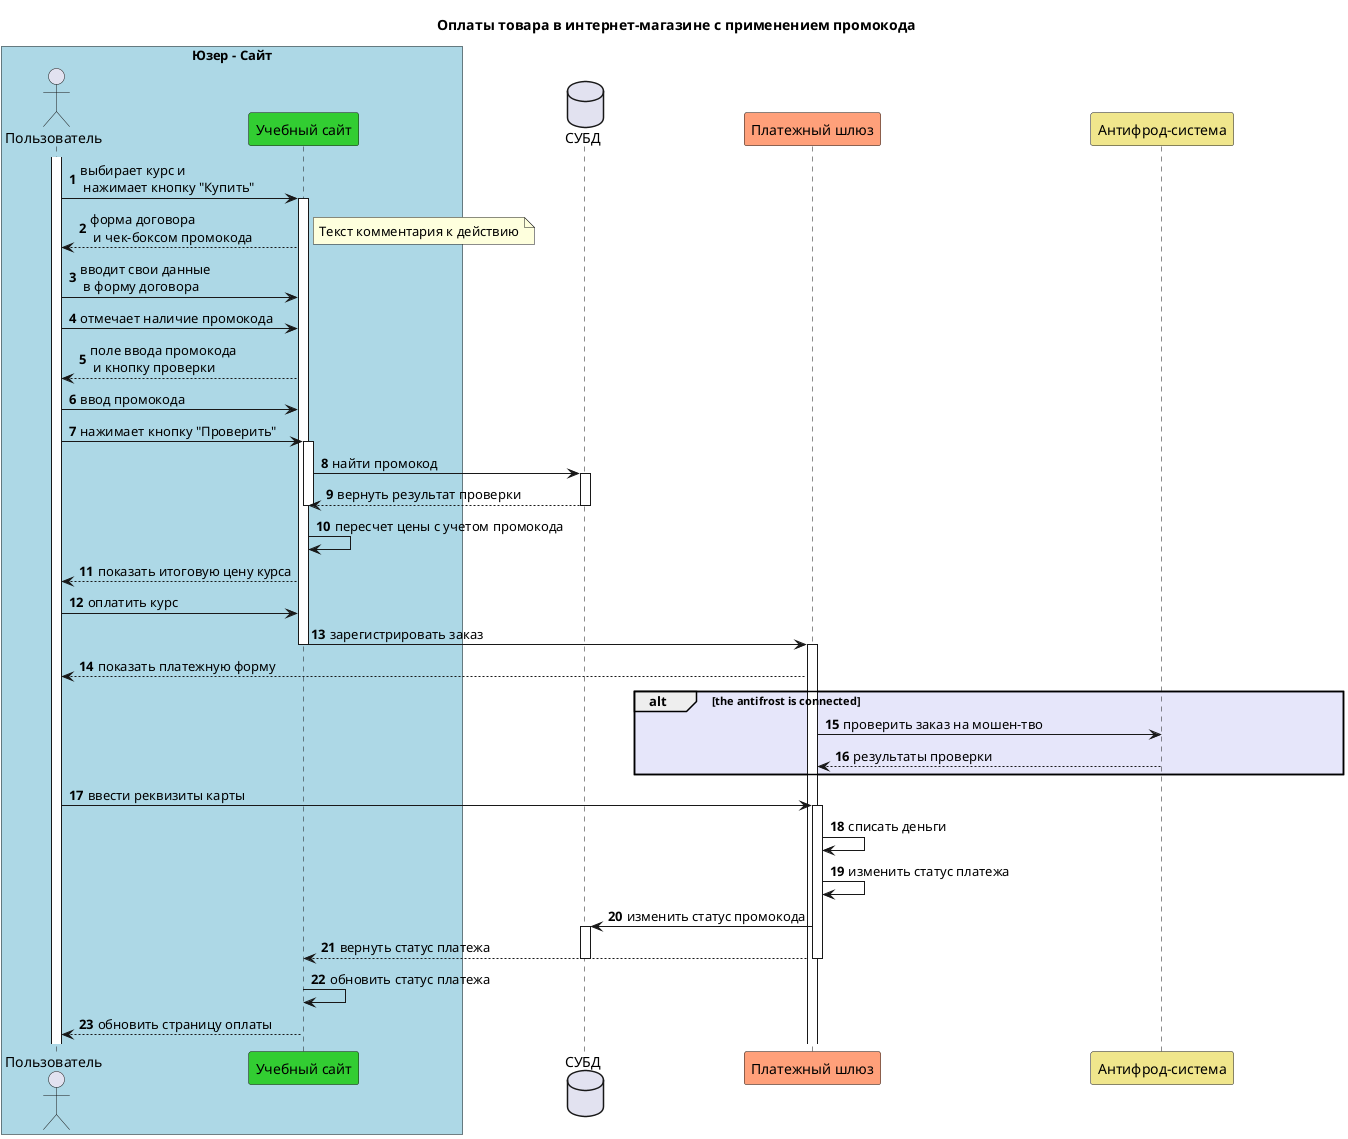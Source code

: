 @startuml anotation for file
/'
автонумерация действий, алиасы, спец. значки для объектов (actor  и т.п.)
title, skinparam, цвет фона участника, строковые переменные,
HTML-цвета, примечания, группировка в alt, activate/deactivate,
группировка участников в box (в выделением цветом).
Примечание: без else.
'/
autonumber
skinparam sequence {
    MessageAlign left
    ParticipantPadding 100
}

title Оплаты товара в интернет-магазине с применением промокода
box "Юзер - Сайт" #LightBlue
actor "Пользователь" as User order 10
participant "Учебный сайт" as Site order 20 #LimeGreen
end box

database "СУБД" as BD order 30
participant "Платежный шлюз" as Gate order 40 #LightSalmon
participant "Антифрод-система" as AntiFr order 50 #Khaki
!$pro = "промокода"
activate User
User -> Site : выбирает курс и\n нажимает кнопку "Купить"
activate Site
Site --> User: форма договора\n и чек-боксом $pro
note right: Текст комментария к действию
User -> Site: вводит свои данные\n в форму договора
User -> Site: отмечает наличие $pro
Site --> User: поле ввода $pro\n и кнопку проверки
User -> Site: ввод $pro
User -> Site: нажимает кнопку "Проверить"

activate Site
Site -> BD: найти промокод
activate BD
BD --> Site: вернуть результат проверки
deactivate BD
deactivate
Site -> Site: пересчет цены с учетом $pro
Site --> User: показать итоговую цену курса
User -> Site: оплатить курс
Site -> Gate: зарегистрировать заказ
deactivate Site
activate Gate
Gate --> User: показать платежную форму

alt #Lavender the antifrost is connected
Gate -> AntiFr: проверить заказ на мошен-тво
AntiFr --> Gate: результаты проверки
end 

User -> Gate: ввести реквизиты карты
activate Gate
Gate -> Gate: списать деньги
Gate -> Gate: изменить статус платежа
Gate -> BD: изменить статус промокода
activate BD
Gate --> Site: вернуть статус платежа
deactivate BD
deactivate Gate
Site -> Site: обновить статус платежа
Site --> User: обновить страницу оплаты
@enduml

